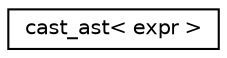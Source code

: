 digraph "Graphical Class Hierarchy"
{
  edge [fontname="Helvetica",fontsize="10",labelfontname="Helvetica",labelfontsize="10"];
  node [fontname="Helvetica",fontsize="10",shape=record];
  rankdir="LR";
  Node0 [label="cast_ast\< expr \>",height=0.2,width=0.4,color="black", fillcolor="white", style="filled",URL="$classz3_1_1cast__ast_3_01expr_01_4.html"];
}
